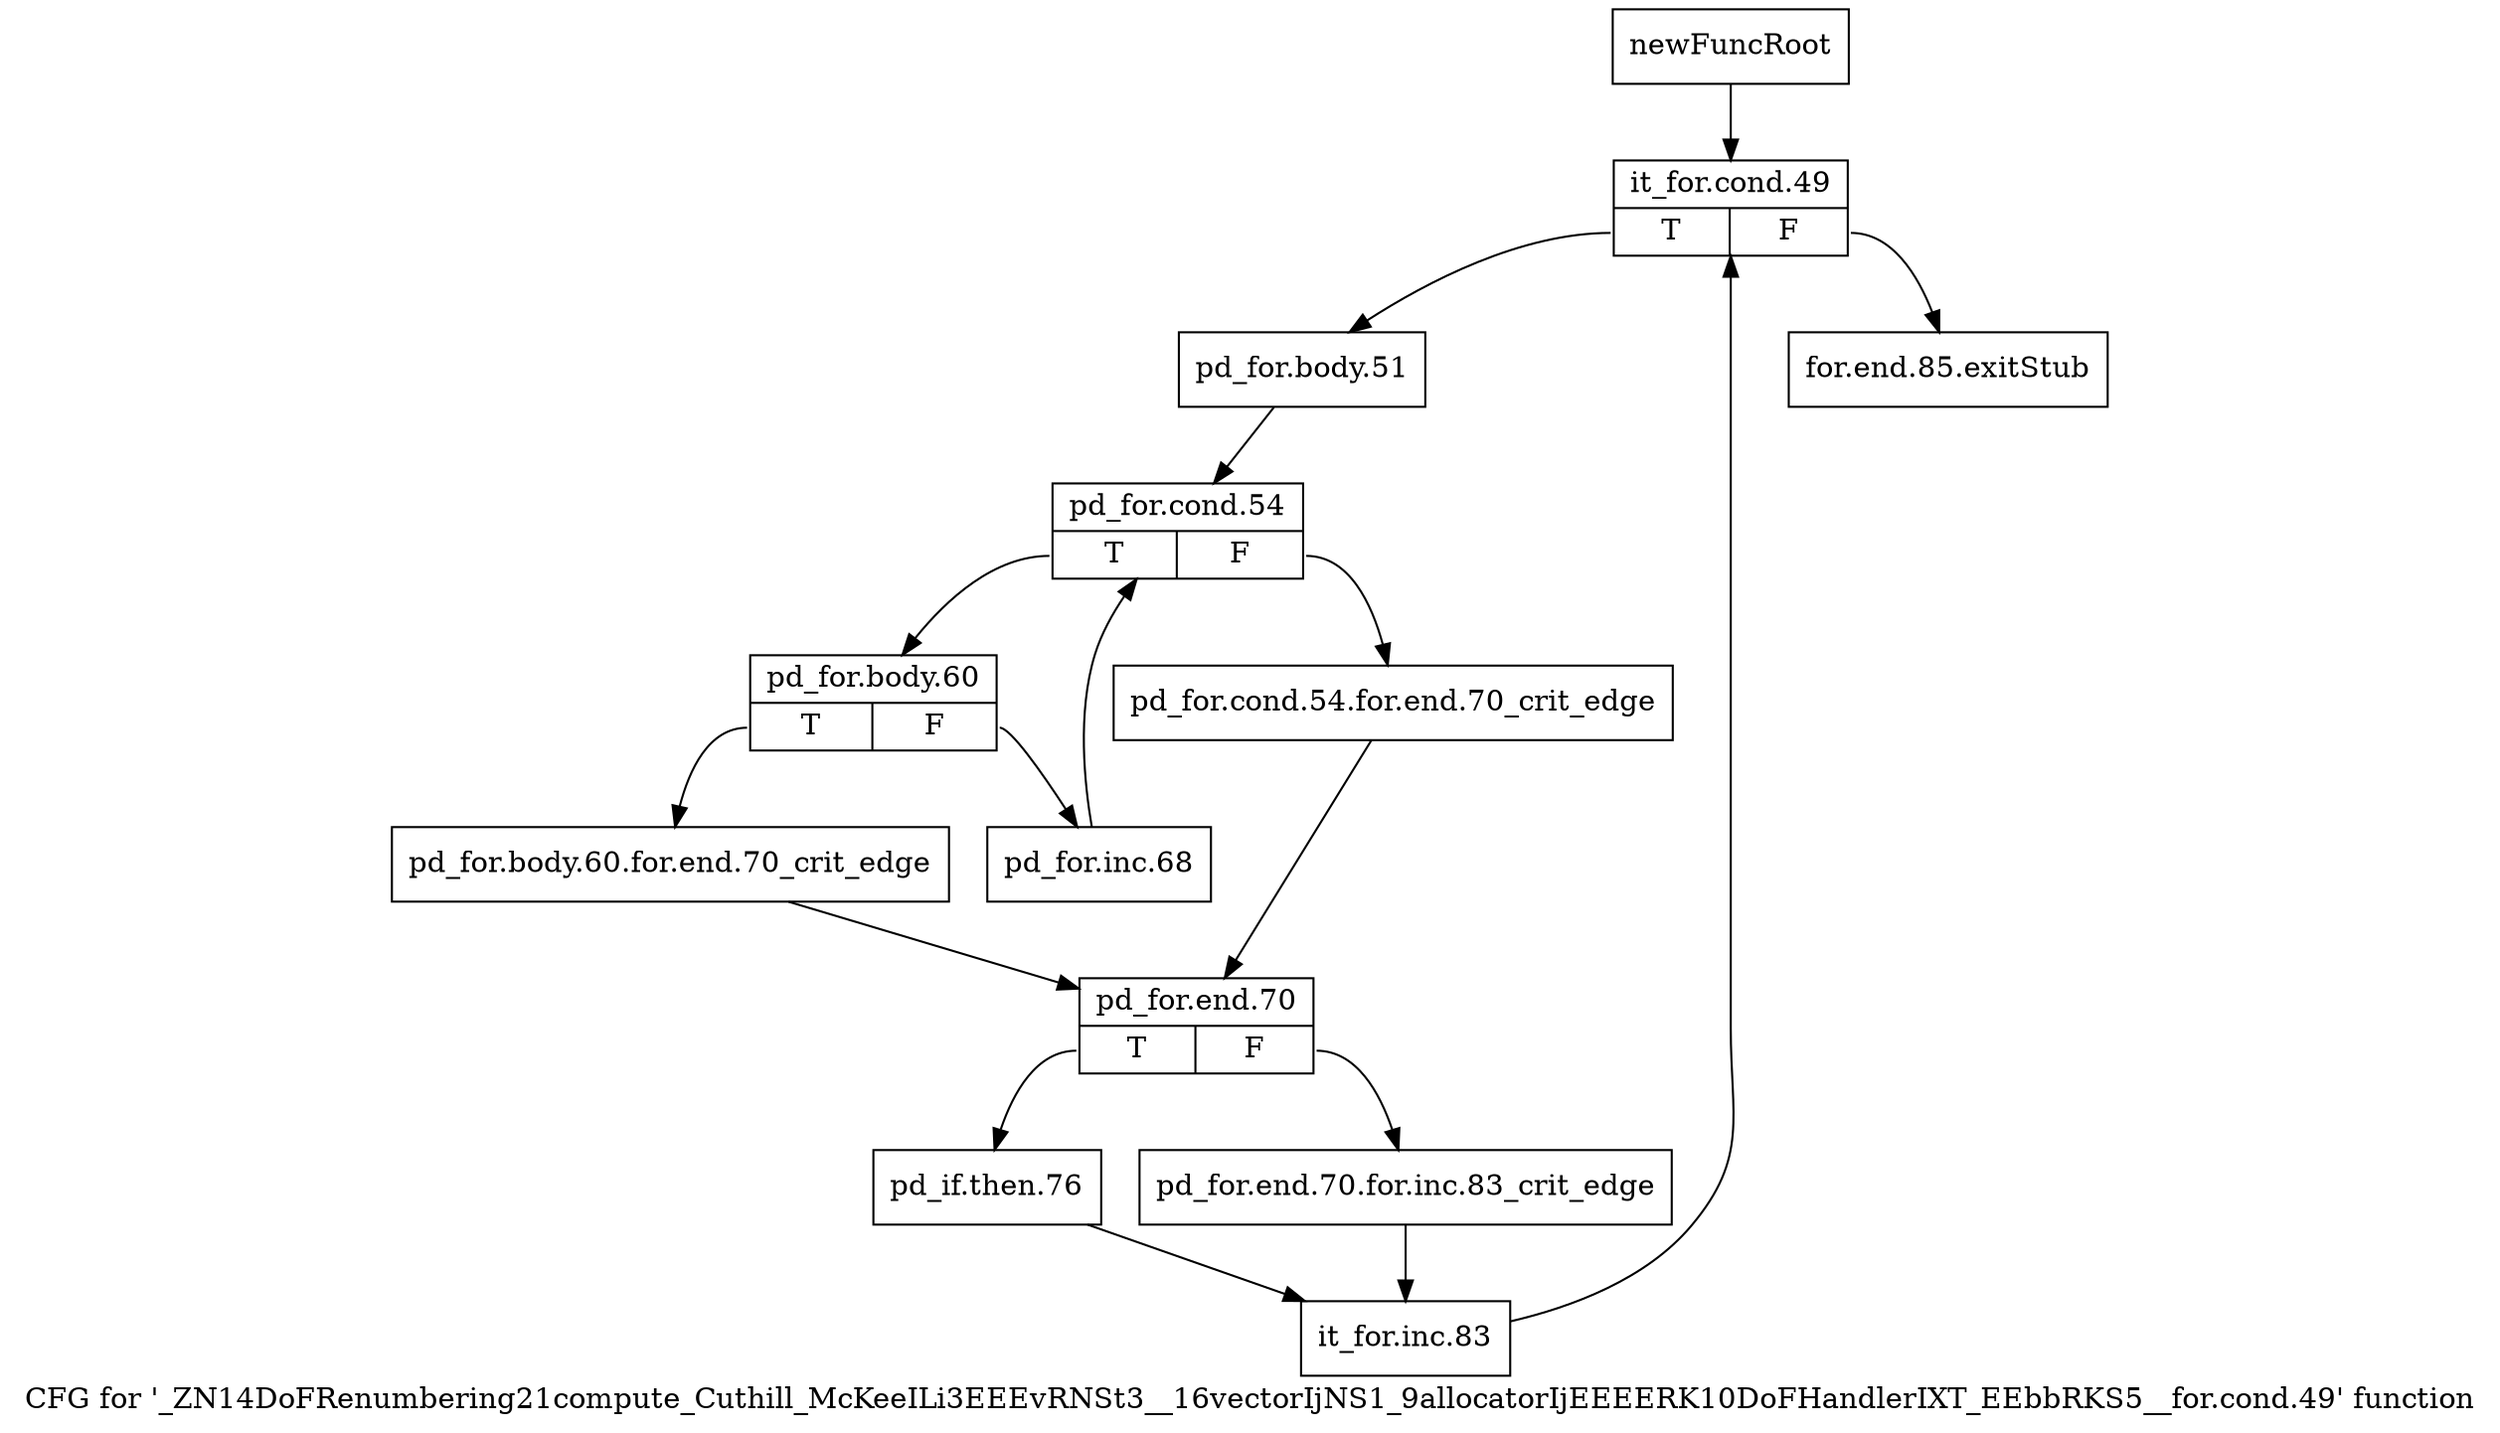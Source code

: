 digraph "CFG for '_ZN14DoFRenumbering21compute_Cuthill_McKeeILi3EEEvRNSt3__16vectorIjNS1_9allocatorIjEEEERK10DoFHandlerIXT_EEbbRKS5__for.cond.49' function" {
	label="CFG for '_ZN14DoFRenumbering21compute_Cuthill_McKeeILi3EEEvRNSt3__16vectorIjNS1_9allocatorIjEEEERK10DoFHandlerIXT_EEbbRKS5__for.cond.49' function";

	Node0x8f53d20 [shape=record,label="{newFuncRoot}"];
	Node0x8f53d20 -> Node0x8f54200;
	Node0x8f53d70 [shape=record,label="{for.end.85.exitStub}"];
	Node0x8f54200 [shape=record,label="{it_for.cond.49|{<s0>T|<s1>F}}"];
	Node0x8f54200:s0 -> Node0x8f54250;
	Node0x8f54200:s1 -> Node0x8f53d70;
	Node0x8f54250 [shape=record,label="{pd_for.body.51}"];
	Node0x8f54250 -> Node0x8f542a0;
	Node0x8f542a0 [shape=record,label="{pd_for.cond.54|{<s0>T|<s1>F}}"];
	Node0x8f542a0:s0 -> Node0x8f54340;
	Node0x8f542a0:s1 -> Node0x8f542f0;
	Node0x8f542f0 [shape=record,label="{pd_for.cond.54.for.end.70_crit_edge}"];
	Node0x8f542f0 -> Node0x8f54430;
	Node0x8f54340 [shape=record,label="{pd_for.body.60|{<s0>T|<s1>F}}"];
	Node0x8f54340:s0 -> Node0x8f543e0;
	Node0x8f54340:s1 -> Node0x8f54390;
	Node0x8f54390 [shape=record,label="{pd_for.inc.68}"];
	Node0x8f54390 -> Node0x8f542a0;
	Node0x8f543e0 [shape=record,label="{pd_for.body.60.for.end.70_crit_edge}"];
	Node0x8f543e0 -> Node0x8f54430;
	Node0x8f54430 [shape=record,label="{pd_for.end.70|{<s0>T|<s1>F}}"];
	Node0x8f54430:s0 -> Node0x8f544d0;
	Node0x8f54430:s1 -> Node0x8f54480;
	Node0x8f54480 [shape=record,label="{pd_for.end.70.for.inc.83_crit_edge}"];
	Node0x8f54480 -> Node0x8f54520;
	Node0x8f544d0 [shape=record,label="{pd_if.then.76}"];
	Node0x8f544d0 -> Node0x8f54520;
	Node0x8f54520 [shape=record,label="{it_for.inc.83}"];
	Node0x8f54520 -> Node0x8f54200;
}
